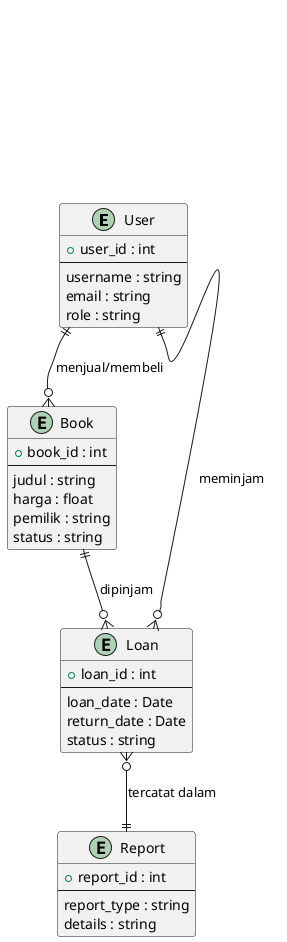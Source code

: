 @startuml
entity "User" {
  +user_id : int
  --
  username : string
  email : string
  role : string
}

entity "Book" {
  +book_id : int
  --
  judul : string
  harga : float
  pemilik : string
  status : string
}

entity "Loan" {
  +loan_id : int
  --
  loan_date : Date
  return_date : Date
  status : string
}

entity "Report" {
  +report_id : int
  --
  report_type : string
  details : string
}

User ||--o{ Loan : "meminjam"
User ||--o{ Book : "menjual/membeli"
Book ||--o{ Loan : "dipinjam"
Loan }o--|| Report : "tercatat dalam"
@enduml